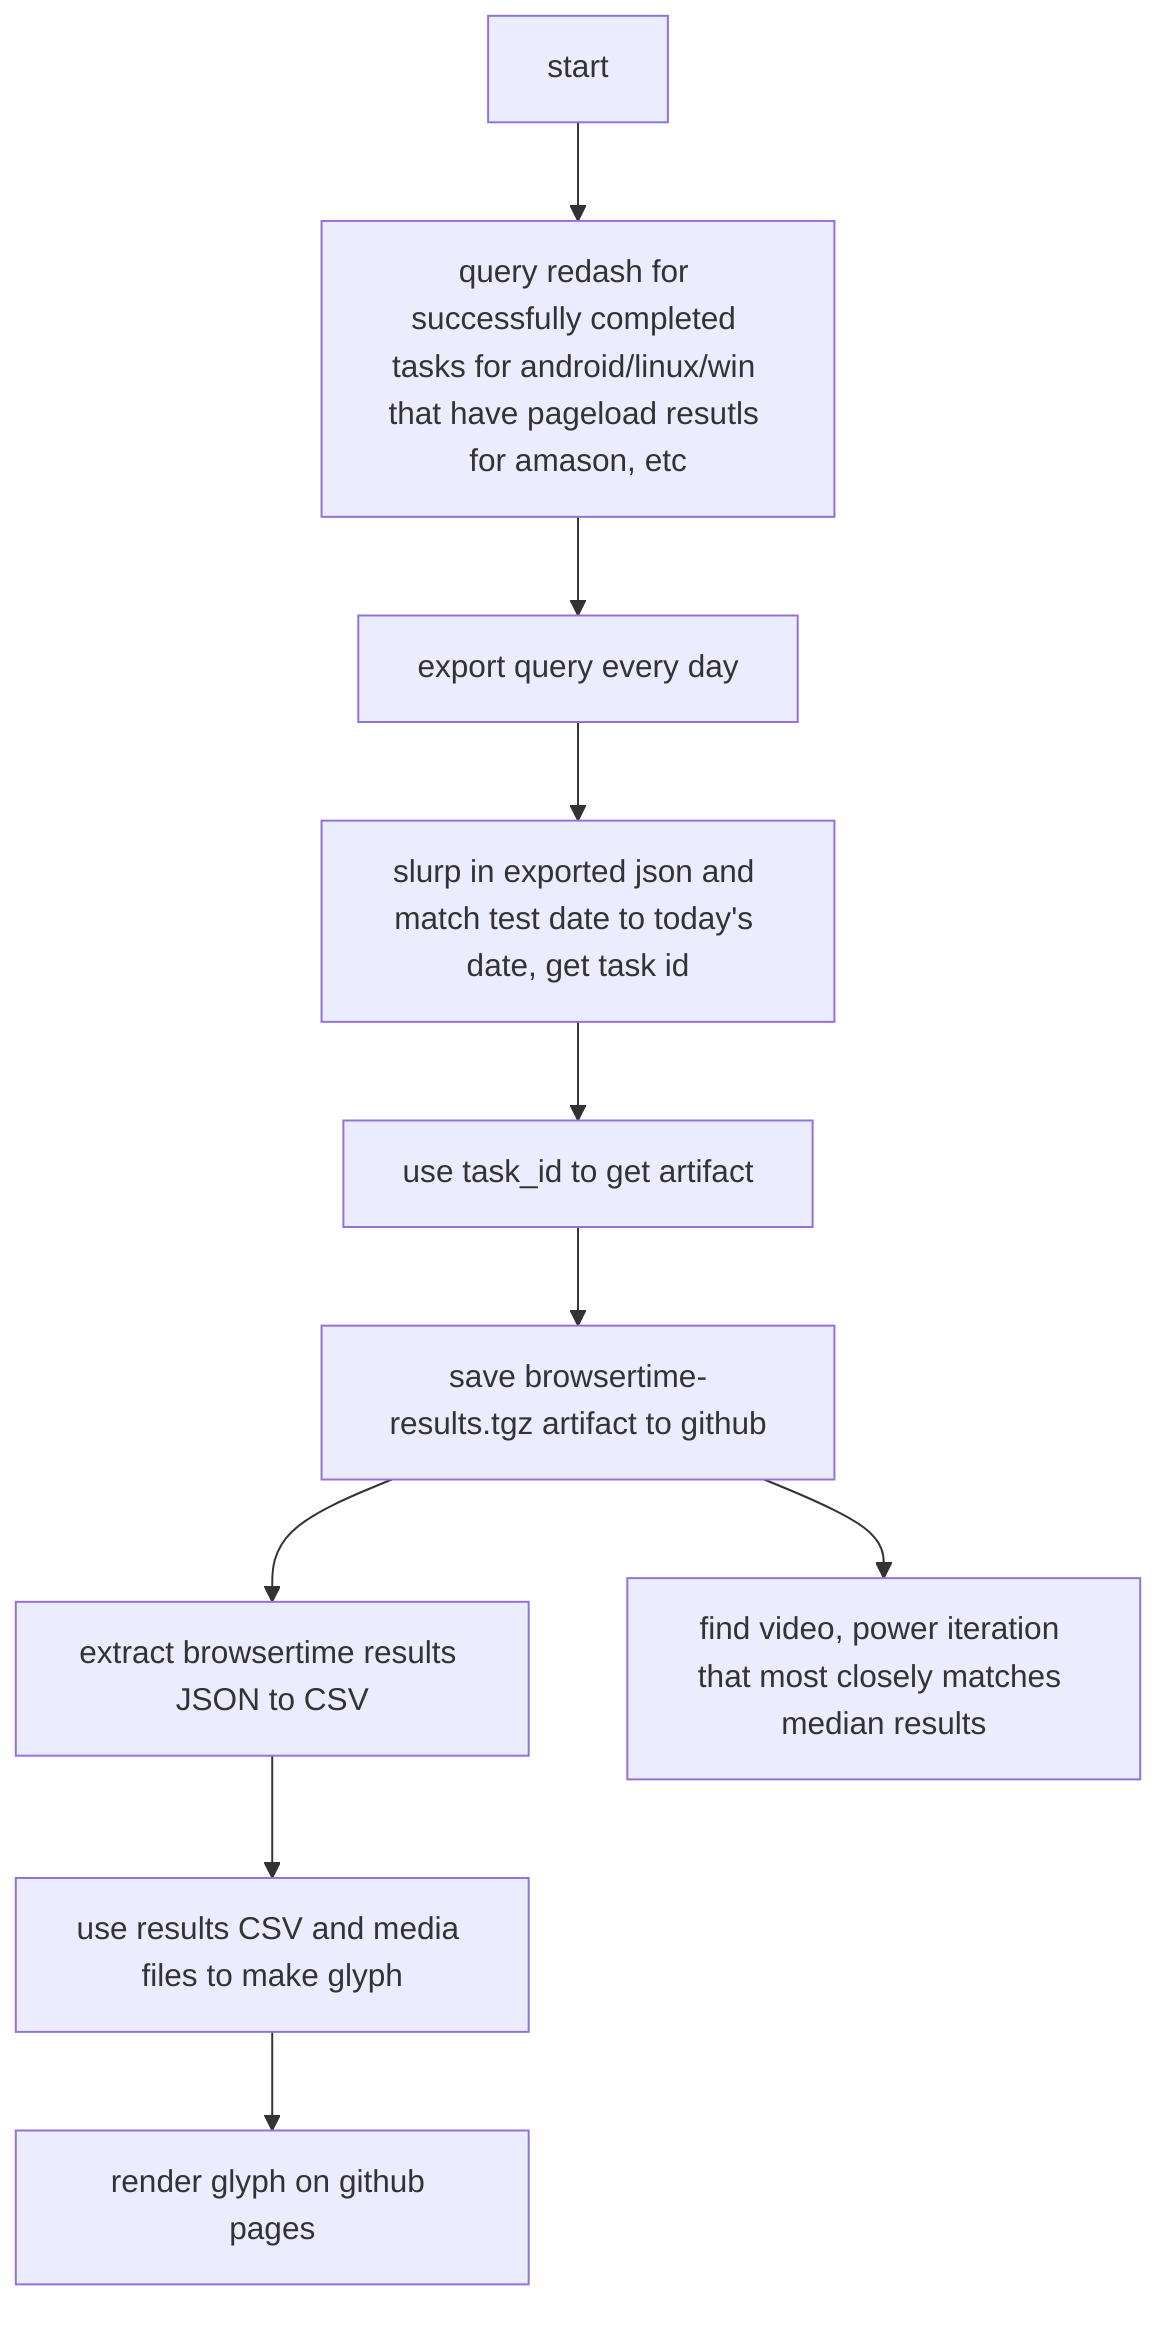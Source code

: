 flowchart TB
	  start --> step1[query redash for successfully completed tasks for android/linux/win that have pageload resutls for amason, etc]
	  step1 --> step2[export query every day]
	  step2 --> step3[slurp in exported json and match test date to today's date, get task id]
	  step3 --> step4[use task_id to get artifact]
	  step4 --> step5[save browsertime-results.tgz artifact to github]
	  step5 --> step6a[extract browsertime results JSON to CSV]
	  step5 --> step6b[find video, power iteration that most closely matches median results]
	  step6a --> step7[use results CSV and media files to make glyph]
	  step7 --> step8[render glyph on github pages]
